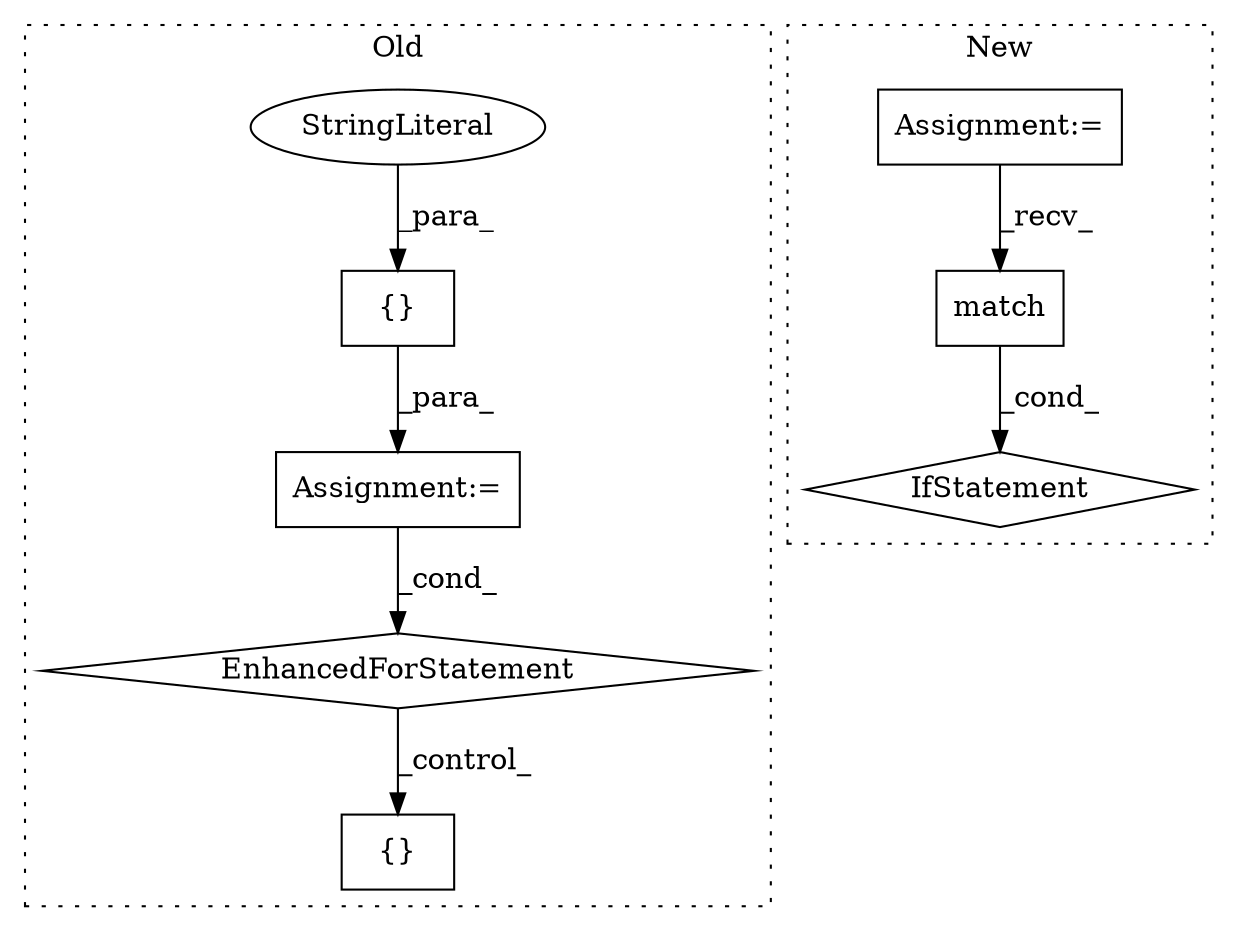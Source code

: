 digraph G {
subgraph cluster0 {
1 [label="{}" a="4" s="31978,31994" l="1,1" shape="box"];
5 [label="StringLiteral" a="45" s="31979" l="9" shape="ellipse"];
6 [label="Assignment:=" a="7" s="31897,31995" l="61,2" shape="box"];
7 [label="EnhancedForStatement" a="70" s="31897,31995" l="61,2" shape="diamond"];
8 [label="{}" a="4" s="32125" l="2" shape="box"];
label = "Old";
style="dotted";
}
subgraph cluster1 {
2 [label="match" a="32" s="32060,32079" l="6,1" shape="box"];
3 [label="IfStatement" a="25" s="32053,32080" l="4,2" shape="diamond"];
4 [label="Assignment:=" a="7" s="31137" l="2" shape="box"];
label = "New";
style="dotted";
}
1 -> 6 [label="_para_"];
2 -> 3 [label="_cond_"];
4 -> 2 [label="_recv_"];
5 -> 1 [label="_para_"];
6 -> 7 [label="_cond_"];
7 -> 8 [label="_control_"];
}